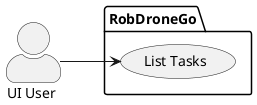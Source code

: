 @startuml
left to right direction

skinparam actorStyle awesome

actor "UI User " as FM


package  RobDroneGo  {

  usecase "List Tasks" as UC18

}

FM --> UC18

@enduml
